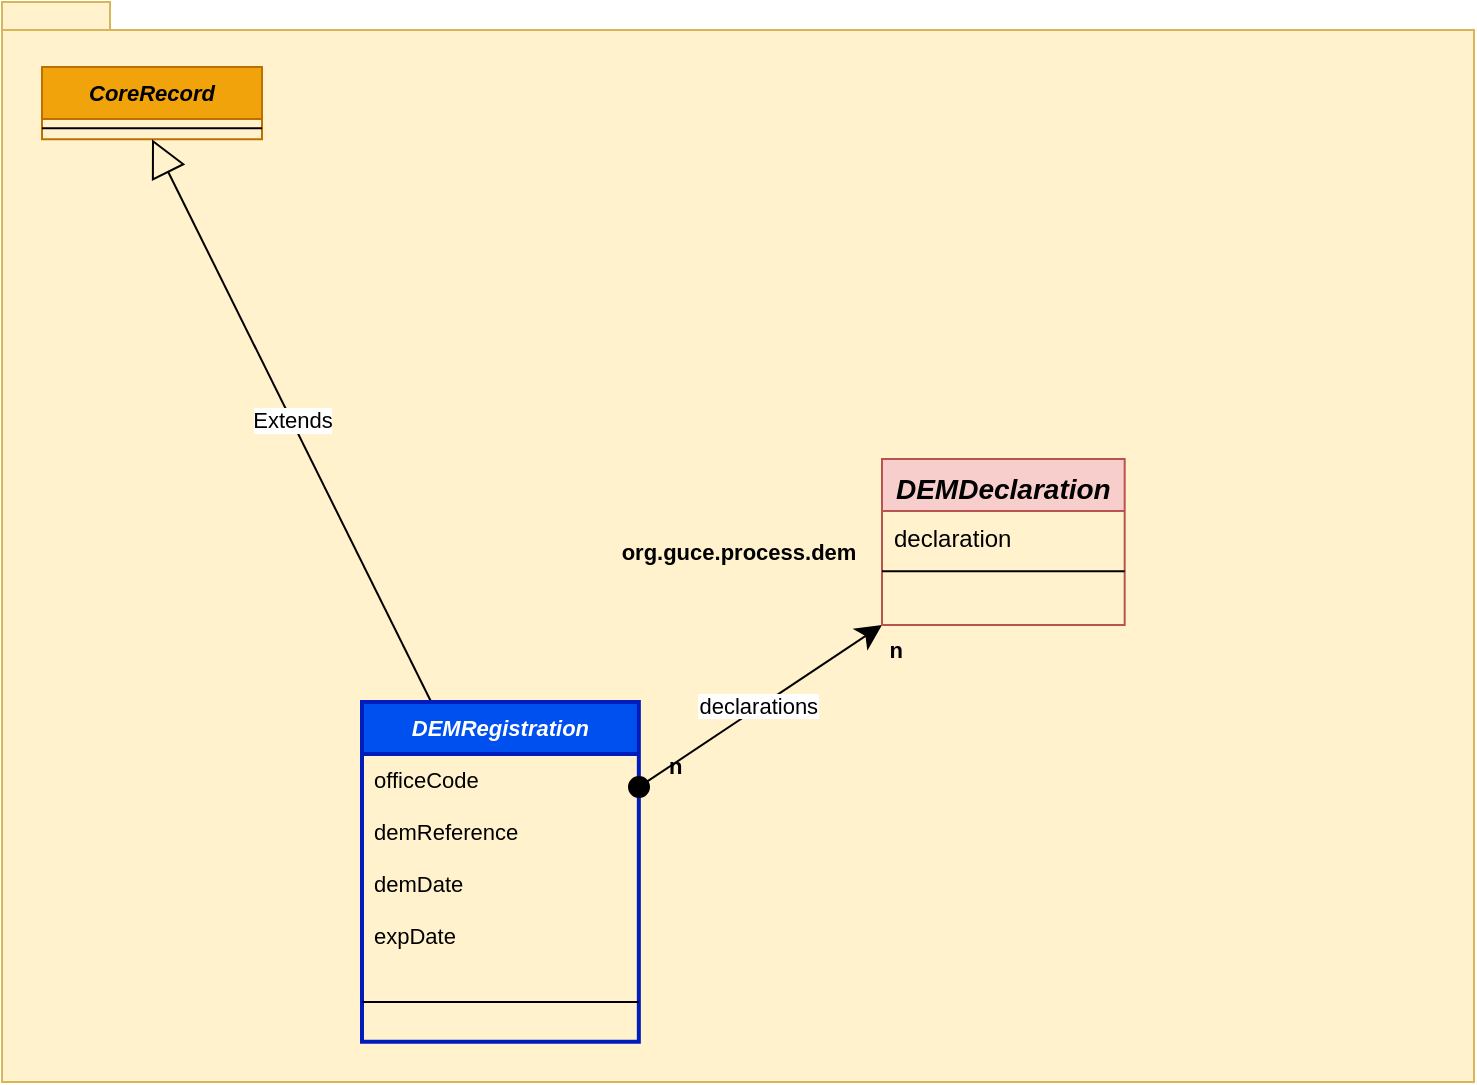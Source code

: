 <mxfile compressed="false" version="21.7.5" type="device">
  <diagram id="dzslenoz5EgcA-fO8ZGD" name="Page-1">
    <mxGraphModel dx="1104" dy="508" grid="1" gridSize="10" guides="1" tooltips="1" connect="1" arrows="1" fold="1" page="1" pageScale="1" pageWidth="827" pageHeight="1169" math="0" shadow="0">
      <root>
        <mxCell id="0" />
        <mxCell id="1" parent="0" />
        <object label="org.guce.process.dem" element="package" placeholders="1" id="Sb3ObpHVFGHvWsoK8jhT-4">
          <mxCell style="shape=folder;fontStyle=1;spacingTop=10;tabWidth=40;tabHeight=14;tabPosition=left;html=1;container=1;fillColor=#fff2cc;labelPosition=center;verticalLabelPosition=middle;align=center;verticalAlign=middle;spacingLeft=0;fontSize=11;movable=1;resizable=1;rotatable=1;deletable=1;editable=1;locked=0;connectable=1;strokeColor=#d6b656;" parent="1" vertex="1">
            <mxGeometry x="350" y="990" width="736" height="540" as="geometry" />
          </mxCell>
        </object>
        <object label="CoreRecord" element="existingClass" description="" entity="org.guce.core.entities.CoreRecord" xml="" id="Sb3ObpHVFGHvWsoK8jhT-13">
          <mxCell style="swimlane;fontStyle=3;align=center;verticalAlign=top;childLayout=stackLayout;horizontal=1;startSize=26;horizontalStack=0;resizeParent=1;resizeLast=0;collapsible=1;marginBottom=0;rounded=0;shadow=0;strokeWidth=1;fillColor=#f0a30a;strokeColor=#BD7000;container=1;snapToPoint=1;fixDash=1;dropTarget=1;expand=1;treeMoving=1;fontSize=11;fontColor=#000000;" parent="Sb3ObpHVFGHvWsoK8jhT-4" vertex="1">
            <mxGeometry x="20" y="32.48" width="110" height="36.176" as="geometry">
              <mxRectangle x="230" y="140" width="160" height="26" as="alternateBounds" />
            </mxGeometry>
          </mxCell>
        </object>
        <mxCell id="Sb3ObpHVFGHvWsoK8jhT-14" value="" style="line;strokeWidth=1;fillColor=none;align=left;verticalAlign=middle;spacingTop=-1;spacingLeft=3;spacingRight=3;rotatable=0;labelPosition=right;points=[];portConstraint=eastwest;fontSize=11;" parent="Sb3ObpHVFGHvWsoK8jhT-13" vertex="1">
          <mxGeometry y="26" width="110" height="9.195" as="geometry" />
        </mxCell>
        <object label="Extends" element="extends" id="Sb3ObpHVFGHvWsoK8jhT-15">
          <mxCell style="endArrow=block;endSize=16;endFill=0;html=1;sourcePerimeterSpacing=-4;strokeWidth=1;fontSize=11;align=center;snapToPoint=1;fixDash=1;entryX=0.5;entryY=1;entryDx=0;entryDy=0;exitX=0.25;exitY=0;exitDx=0;exitDy=0;" parent="Sb3ObpHVFGHvWsoK8jhT-4" source="Sb3ObpHVFGHvWsoK8jhT-5" target="Sb3ObpHVFGHvWsoK8jhT-13" edge="1">
            <mxGeometry width="160" relative="1" as="geometry">
              <mxPoint x="125.733" y="183.892" as="sourcePoint" />
              <mxPoint x="289.289" y="183.892" as="targetPoint" />
            </mxGeometry>
          </mxCell>
        </object>
        <object label="DEMRegistration" element="class" table_name="DEM_MIN_REG" package_name="" xml_element="CONTENT" json_element="" description="Declaration d&#39;existence MINCOMMERCE" code="DEM" has_containers="false" columns="typeDeDeclaration:declarations.declaration," referenceField="demReference" afterFields="demDate,demReference" author="NGC" process_description="Declaration d&#39;existence MINCOMMERCE" attachments_types="IM:IMMATRICULATION ,EN:ENGARGEMENT,AT:ATTESTATION,AU:AUTRE " charger_xml_name="CLIENT" requestCode="01" responseCICode="11" ciCode="02" validationCode="04" modicationRequestCode="09" modificationCode="10" rejectCode="03" invoice.activity="false" partner.code="MINCOMMERCE" process_descriptionEn="Declaration d&#39;existence MINCOMMERCE" goods.type="CT" payment.activity="true" id="Sb3ObpHVFGHvWsoK8jhT-5">
          <mxCell style="swimlane;fontStyle=3;align=center;verticalAlign=top;childLayout=stackLayout;horizontal=1;startSize=26;horizontalStack=0;resizeParent=1;resizeLast=0;collapsible=1;marginBottom=0;rounded=0;shadow=0;strokeWidth=2;fillColor=#0050ef;strokeColor=#001DBC;container=1;snapToPoint=1;fixDash=1;dropTarget=1;expand=1;treeMoving=1;fontSize=11;perimeterSpacing=0;swimlaneLine=1;sketch=0;fontColor=#ffffff;" parent="Sb3ObpHVFGHvWsoK8jhT-4" vertex="1">
            <mxGeometry x="180" y="350.004" width="138.42" height="169.923" as="geometry">
              <mxRectangle x="65.996" y="230.005" width="160" height="26" as="alternateBounds" />
            </mxGeometry>
          </mxCell>
        </object>
        <object label="officeCode" type="string" element="field" label_name="Bureau" column_name="OFFICE_CODE" max_size="35" min_size="" options="BC-SNP:Yaoundé" optionsClass="" nullable="" unique="" xml_element="CODE_BUREAU" sequence="1" label_nameEn="Office" id="ivO6Cd6i5g06agd0l_ds-3">
          <mxCell style="text;strokeColor=none;fillColor=none;align=left;verticalAlign=top;spacingLeft=4;spacingRight=4;overflow=hidden;rotatable=0;points=[[0,0.5],[1,0.5]];portConstraint=eastwest;connectable=0;allowArrows=0;autosize=0;resizable=0;shadow=0;sketch=0;fontSize=11;" parent="Sb3ObpHVFGHvWsoK8jhT-5" vertex="1">
            <mxGeometry y="26" width="138.42" height="26" as="geometry" />
          </mxCell>
        </object>
        <object label="demReference" type="string" element="field" label_name="N° de declaration d&#39;existence" column_name="REFERENCE_DEM" max_size="35" min_size="" options="" optionsClass="" nullable="" unique="" xml_element="NUMERO_DEM_MINCOMMERCE" sequence="2" label_nameEn="Declaration of existence number" id="SyuQHoE2tsR2rqhEWGtb-2">
          <mxCell style="text;strokeColor=none;fillColor=none;align=left;verticalAlign=top;spacingLeft=4;spacingRight=4;overflow=hidden;rotatable=0;points=[[0,0.5],[1,0.5]];portConstraint=eastwest;connectable=0;allowArrows=0;autosize=0;resizable=0;shadow=0;sketch=0;fontSize=11;" parent="Sb3ObpHVFGHvWsoK8jhT-5" vertex="1">
            <mxGeometry y="52" width="138.42" height="26" as="geometry" />
          </mxCell>
        </object>
        <object label="demDate" type="date" element="field" label_name="Date Declaration d&#39;exitence" column_name="DEM_DATE" max_size="" min_size="" options="" optionsClass="" nullable="" unique="" xml_element="DATE_DEM_MINCOMMERCE" sequence="3" label_nameEn="Declaration of existence Date" id="H-aZSpLhL-oLSM1OxbNI-11">
          <mxCell style="text;strokeColor=none;fillColor=none;align=left;verticalAlign=top;spacingLeft=4;spacingRight=4;overflow=hidden;rotatable=0;points=[[0,0.5],[1,0.5]];portConstraint=eastwest;connectable=0;allowArrows=0;autosize=0;resizable=0;shadow=0;sketch=0;fontSize=11;" parent="Sb3ObpHVFGHvWsoK8jhT-5" vertex="1">
            <mxGeometry y="78" width="138.42" height="26" as="geometry" />
          </mxCell>
        </object>
        <object label="expDate" type="date" element="field" label_name="Date d&#39;expiration" column_name="EXP_DATE" max_size="" min_size="" options="" optionsClass="" nullable="" unique="" xml_element="EXP_DATE_MIN" sequence="5" label_nameEn="Expire Date" id="ENEW6Ok7iUvjIcU-u-66-2">
          <mxCell style="text;strokeColor=none;fillColor=none;align=left;verticalAlign=top;spacingLeft=4;spacingRight=4;overflow=hidden;rotatable=0;points=[[0,0.5],[1,0.5]];portConstraint=eastwest;connectable=0;allowArrows=0;autosize=0;resizable=0;shadow=0;sketch=0;fontSize=11;" parent="Sb3ObpHVFGHvWsoK8jhT-5" vertex="1">
            <mxGeometry y="104" width="138.42" height="26" as="geometry" />
          </mxCell>
        </object>
        <mxCell id="Sb3ObpHVFGHvWsoK8jhT-7" value="" style="line;strokeWidth=1;fillColor=none;align=left;verticalAlign=middle;spacingTop=-1;spacingLeft=3;spacingRight=3;rotatable=0;labelPosition=right;points=[];portConstraint=eastwest;fontSize=11;" parent="Sb3ObpHVFGHvWsoK8jhT-5" vertex="1">
          <mxGeometry y="130" width="138.42" height="39.923" as="geometry" />
        </mxCell>
        <object label="declarations" join_table="" join_column="" inverse_join_column="" mapped_by="" unique="" cascade="" inverse_name="" element="relation" fetch_type="" orphan_removal="" xml_element="DECLARATION" sequence="4" label_name="Type de declaration" label_nameEn="Type of declaration" id="KvWwAyJbcnlXMrYyn6Tw-4">
          <mxCell style="endArrow=classic;shadow=0;strokeWidth=1;rounded=0;endFill=1;elbow=vertical;endSize=10;startSize=10;sourcePerimeterSpacing=0;startArrow=oval;startFill=1;align=center;snapToPoint=1;targetPerimeterSpacing=0;fontSize=11;spacingRight=0;spacingBottom=2;spacing=0;fixDash=1;" parent="Sb3ObpHVFGHvWsoK8jhT-4" source="Sb3ObpHVFGHvWsoK8jhT-5" target="KvWwAyJbcnlXMrYyn6Tw-1" edge="1">
            <mxGeometry x="-0.012" relative="1" as="geometry">
              <mxPoint x="600" y="168" as="sourcePoint" />
              <mxPoint x="218" y="430" as="targetPoint" />
              <mxPoint as="offset" />
              <Array as="points" />
            </mxGeometry>
          </mxCell>
        </object>
        <object label="n" element="card" id="KvWwAyJbcnlXMrYyn6Tw-5">
          <mxCell style="resizable=0;align=left;verticalAlign=bottom;labelBackgroundColor=none;fontSize=11;fontStyle=1;spacing=4;" parent="KvWwAyJbcnlXMrYyn6Tw-4" connectable="0" vertex="1">
            <mxGeometry x="-1" relative="1" as="geometry">
              <mxPoint x="11" as="offset" />
            </mxGeometry>
          </mxCell>
        </object>
        <object label="n" element="card" id="KvWwAyJbcnlXMrYyn6Tw-6">
          <mxCell style="resizable=0;align=right;verticalAlign=bottom;labelBackgroundColor=none;fontSize=11;fontStyle=1;spacing=4;" parent="KvWwAyJbcnlXMrYyn6Tw-4" connectable="0" vertex="1">
            <mxGeometry x="1" relative="1" as="geometry">
              <mxPoint x="14" y="23" as="offset" />
            </mxGeometry>
          </mxCell>
        </object>
        <object label="DEMDeclaration" element="class" table_name="DEM_TYPE" package_name="" xml_element="DECLARATION" json_element="" description="Gestion des domaines" code="DEM_TYPE" columns="declaration:declaration" tilte="" titleEn="Type of declaration of existence" process_description="Type de declaration d&#39;existence" process_descriptioneN="Type of declaration of existence" searchs="declaration:declaration" name_field="declaration" title="Type de declaration d&#39;existence" exportables="declaration:declaration" list_title="Liste des declaration d&#39;existance" id="KvWwAyJbcnlXMrYyn6Tw-1">
          <mxCell style="swimlane;fontStyle=3;align=center;verticalAlign=top;childLayout=stackLayout;horizontal=1;startSize=26;horizontalStack=0;resizeParent=1;resizeLast=0;collapsible=1;marginBottom=0;rounded=0;shadow=0;strokeWidth=1;fillColor=#f8cecc;strokeColor=#b85450;container=1;snapToPoint=1;fixDash=1;dropTarget=1;expand=1;treeMoving=1;fontSize=14;" parent="Sb3ObpHVFGHvWsoK8jhT-4" vertex="1">
            <mxGeometry x="440" y="228.52" width="121.34" height="82.96" as="geometry">
              <mxRectangle x="230" y="140" width="160" height="26" as="alternateBounds" />
            </mxGeometry>
          </mxCell>
        </object>
        <object label="declaration" type="string" element="field" label_name="Type de declaration" column_name="" max_size="" min_size="" options="" optionsClass="" nullable="" unique="" label_nameEn="Type of declaration" xml_element="DEM_DECLARATION" id="KvWwAyJbcnlXMrYyn6Tw-2">
          <mxCell style="text;strokeColor=none;fillColor=none;align=left;verticalAlign=top;spacingLeft=4;spacingRight=4;overflow=hidden;rotatable=0;points=[[0,0.5],[1,0.5]];portConstraint=eastwest;connectable=0;allowArrows=0;autosize=0;resizable=0;" parent="KvWwAyJbcnlXMrYyn6Tw-1" vertex="1">
            <mxGeometry y="26" width="121.34" height="26" as="geometry" />
          </mxCell>
        </object>
        <mxCell id="KvWwAyJbcnlXMrYyn6Tw-3" value="" style="line;strokeWidth=1;fillColor=none;align=left;verticalAlign=middle;spacingTop=-1;spacingLeft=3;spacingRight=3;rotatable=0;labelPosition=right;points=[];portConstraint=eastwest;" parent="KvWwAyJbcnlXMrYyn6Tw-1" vertex="1">
          <mxGeometry y="52" width="121.34" height="8.329" as="geometry" />
        </mxCell>
      </root>
    </mxGraphModel>
  </diagram>
</mxfile>
